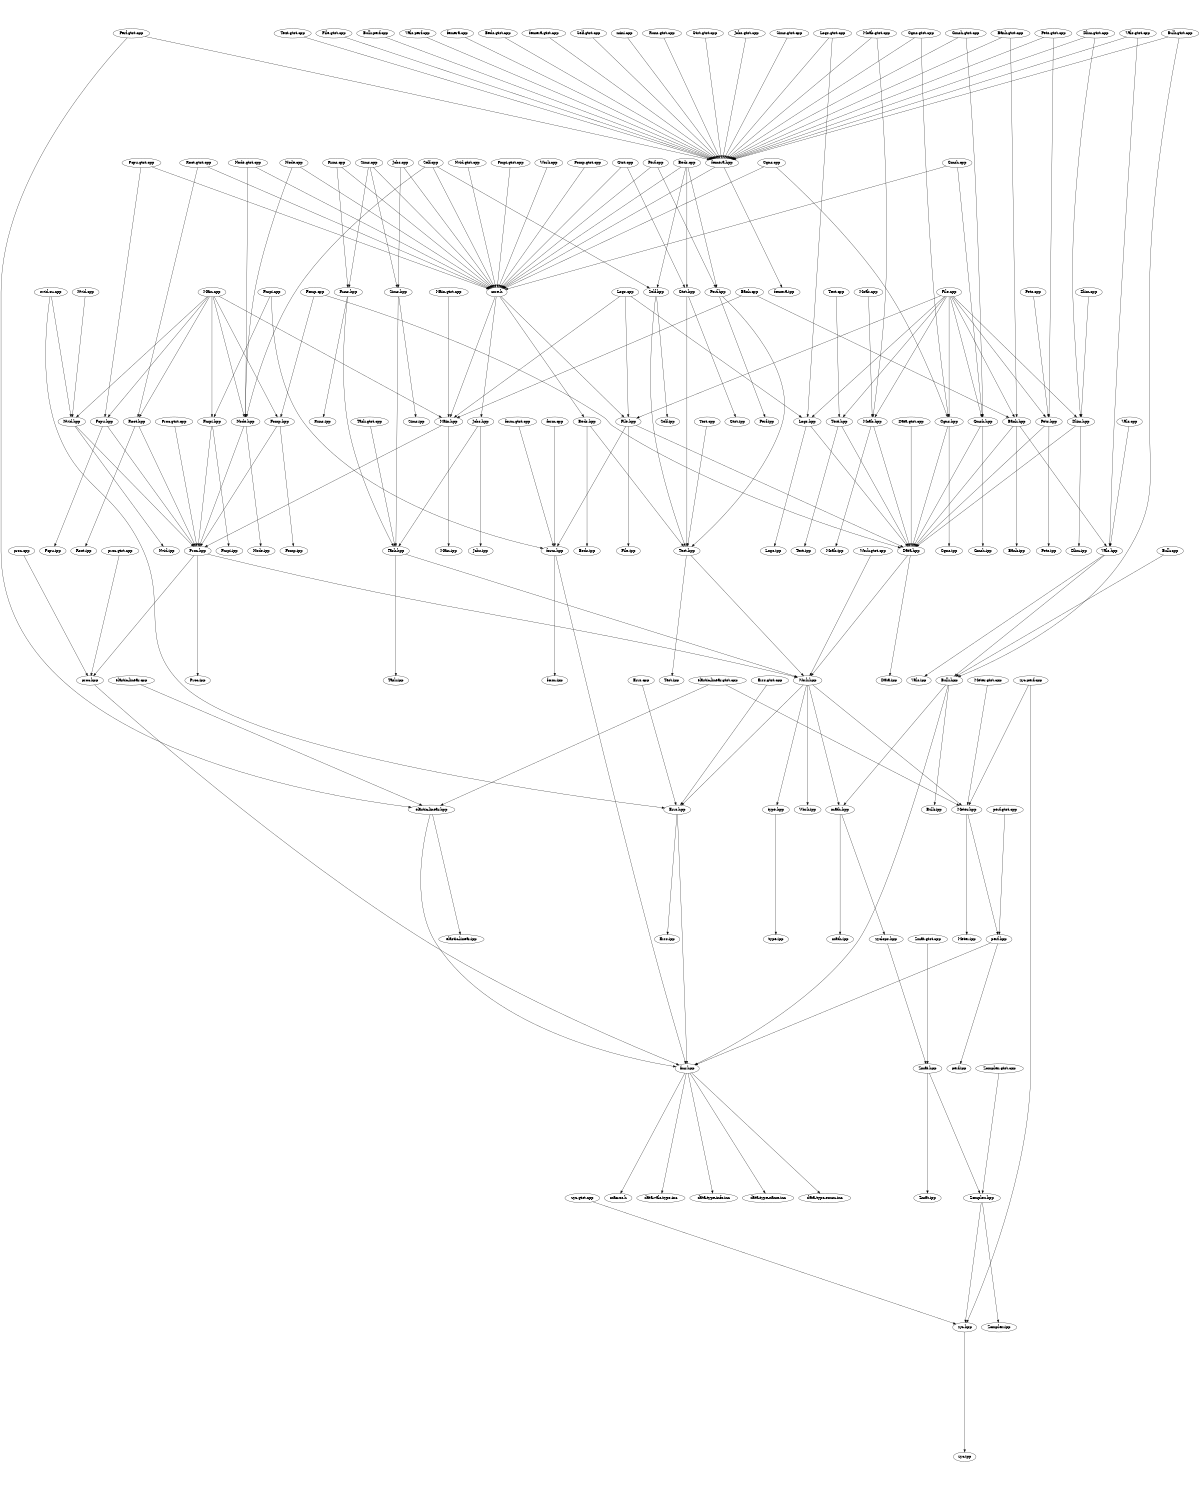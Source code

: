 digraph "source tree" {
    overlap=scale;
    size="8,10";
    ratio="fill";
    fontsize="16";
    fontname="Helvetica";
	clusterrank="local";
	"zyc.perf.cpp" -> "Meter.hpp"
	"Errs.gtst.cpp" -> "Errs.hpp"
	"Runs.gtst.cpp" -> "femera.hpp"
	"Work.gtst.cpp" -> "Work.hpp"
	"Zomplex.hpp" -> "zyc.hpp"
	"Moab.gtst.cpp" -> "femera.hpp"
	"Fcpu.hpp" -> "Proc.hpp"
	"Nvid.cpp" -> "Nvid.hpp"
	"fmr.hpp" -> "data-type-info.inc"
	"Self.hpp" -> "Self.ipp"
	"Task.hpp" -> "Task.ipp"
	"Root.hpp" -> "Root.ipp"
	"Task.hpp" -> "Work.hpp"
	"Vals.hpp" -> "Vals.ipp"
	"Root.hpp" -> "Proc.hpp"
	"zyc.hpp" -> "zyc.ipp"
	"Gtst.gtst.cpp" -> "femera.hpp"
	"File.cpp" -> "Pets.hpp"
	"Gtst.cpp" -> "Gtst.hpp"
	"proc.gtst.cpp" -> "proc.hpp"
	"Main.hpp" -> "Proc.hpp"
	"Jobs.hpp" -> "Task.hpp"
	"Cgns.cpp" -> "core.h"
	"Logs.hpp" -> "Data.hpp"
	"Perf.cpp" -> "Perf.hpp"
	"Proc.hpp" -> "proc.hpp"
	"Node.cpp" -> "Node.hpp"
	"File.cpp" -> "Dlim.hpp"
	"Vals.cpp" -> "Vals.hpp"
	"form.cpp" -> "form.hpp"
	"Sims.cpp" -> "Sims.hpp"
	"Node.gtst.cpp" -> "core.h"
	"File.cpp" -> "Logs.hpp"
	"Fomp.hpp" -> "Fomp.ipp"
	"Sims.cpp" -> "Runs.hpp"
	"Jobs.gtst.cpp" -> "femera.hpp"
	"Fomp.cpp" -> "Data.hpp"
	"Logs.cpp" -> "File.hpp"
	"Fmpi.gtst.cpp" -> "core.h"
	"core.h" -> "Beds.hpp"
	"Sims.gtst.cpp" -> "femera.hpp"
	"Fcpu.gtst.cpp" -> "Fcpu.hpp"
	"Gtst.hpp" -> "Test.hpp"
	"Jobs.cpp" -> "core.h"
	"Logs.hpp" -> "Logs.ipp"
	"Errs.hpp" -> "fmr.hpp"
	"Bank.hpp" -> "Data.hpp"
	"Sims.cpp" -> "core.h"
	"core.h" -> "File.hpp"
	"femera.hpp" -> "femera.ipp"
	"math.hpp" -> "zyclops.hpp"
	"Runs.hpp" -> "Runs.ipp"
	"Self.hpp" -> "Test.hpp"
	"File.cpp" -> "Text.hpp"
	"Moab.cpp" -> "Moab.hpp"
	"elastic-linear.gtst.cpp" -> "Meter.hpp"
	"Perf.hpp" -> "Test.hpp"
	"Main.cpp" -> "Fmpi.hpp"
	"Proc.hpp" -> "Proc.ipp"
	"Beds.hpp" -> "Test.hpp"
	"Cgns.gtst.cpp" -> "femera.hpp"
	"Text.gtst.cpp" -> "femera.hpp"
	"form.gtst.cpp" -> "form.hpp"
	"nvid.cu.cpp" -> "Nvid.hpp"
	"femera.hpp" -> "core.h"
	"Main.gtst.cpp" -> "Main.hpp"
	"fmr.hpp" -> "data-type-name.inc"
	"File.cpp" -> "Gmsh.hpp"
	"form.hpp" -> "fmr.hpp"
	"Fmpi.hpp" -> "Proc.hpp"
	"Logs.cpp" -> "Logs.hpp"
	"Self.cpp" -> "core.h"
	"Meter.hpp" -> "perf.hpp"
	"Dlim.cpp" -> "Dlim.hpp"
	"Runs.cpp" -> "Runs.hpp"
	"Pets.gtst.cpp" -> "femera.hpp"
	"core.h" -> "Main.hpp"
	"Test.hpp" -> "Work.hpp"
	"Sims.hpp" -> "Task.hpp"
	"File.cpp" -> "File.hpp"
	"Moab.hpp" -> "Data.hpp"
	"File.gtst.cpp" -> "femera.hpp"
	"Root.gtst.cpp" -> "core.h"
	"form.hpp" -> "form.ipp"
	"Beds.cpp" -> "Gtst.hpp"
	"Meter.hpp" -> "Meter.ipp"
	"Work.hpp" -> "Meter.hpp"
	"Fomp.hpp" -> "Proc.hpp"
	"Dlim.hpp" -> "Data.hpp"
	"Data.gtst.cpp" -> "Data.hpp"
	"Pets.hpp" -> "Data.hpp"
	"proc.hpp" -> "fmr.hpp"
	"zyclops.hpp" -> "Zmat.hpp"
	"Errs.hpp" -> "Errs.ipp"
	"Moab.hpp" -> "Moab.ipp"
	"Jobs.cpp" -> "Sims.hpp"
	"File.hpp" -> "Data.hpp"
	"Data.hpp" -> "Data.ipp"
	"Runs.hpp" -> "Task.hpp"
	"Perf.cpp" -> "core.h"
	"Work.hpp" -> "math.hpp"
	"Bulk.hpp" -> "Bulk.ipp"
	"Bulk.perf.cpp" -> "femera.hpp"
	"Fmpi.cpp" -> "form.hpp"
	"Work.hpp" -> "Work.ipp"
	"Task.gtst.cpp" -> "Task.hpp"
	"Node.hpp" -> "Proc.hpp"
	"Cgns.hpp" -> "Data.hpp"
	"File.cpp" -> "Cgns.hpp"
	"Beds.cpp" -> "Self.hpp"
	"Work.cpp" -> "core.h"
	"Gtst.hpp" -> "Gtst.ipp"
	"Bulk.cpp" -> "Bulk.hpp"
	"Main.cpp" -> "Root.hpp"
	"Bulk.hpp" -> "fmr.hpp"
	"Beds.cpp" -> "Perf.hpp"
	"Beds.hpp" -> "Beds.ipp"
	"core.h" -> "Jobs.hpp"
	"File.cpp" -> "Bank.hpp"
	"Dlim.hpp" -> "Dlim.ipp"
	"Perf.gtst.cpp" -> "elastic-linear.hpp"
	"Bulk.gtst.cpp" -> "femera.hpp"
	"Gmsh.hpp" -> "Data.hpp"
	"Dlim.gtst.cpp" -> "femera.hpp"
	"type.hpp" -> "type.ipp"
	"Data.hpp" -> "Work.hpp"
	"zyc.gtst.cpp" -> "zyc.hpp"
	"Perf.gtst.cpp" -> "femera.hpp"
	"Cgns.hpp" -> "Cgns.ipp"
	"Pets.cpp" -> "Pets.hpp"
	"Main.cpp" -> "Node.hpp"
	"Nvid.hpp" -> "Proc.hpp"
	"Work.hpp" -> "Errs.hpp"
	"Meter.gtst.cpp" -> "Meter.hpp"
	"Text.hpp" -> "Text.ipp"
	"Zmat.gtst.cpp" -> "Zmat.hpp"
	"Vals.hpp" -> "Bulk.hpp"
	"fmr.hpp" -> "data-type-enum.inc"
	"Node.gtst.cpp" -> "Node.hpp"
	"Bank.gtst.cpp" -> "femera.hpp"
	"Cgns.gtst.cpp" -> "Cgns.hpp"
	"Vals.perf.cpp" -> "femera.hpp"
	"Fmpi.cpp" -> "Fmpi.hpp"
	"Bulk.hpp" -> "math.hpp"
	"Root.gtst.cpp" -> "Root.hpp"
	"Fcpu.gtst.cpp" -> "core.h"
	"Bank.gtst.cpp" -> "Bank.hpp"
	"Gmsh.cpp" -> "Gmsh.hpp"
	"elastic-linear.cpp" -> "elastic-linear.hpp"
	"Bank.hpp" -> "Vals.hpp"
	"File.cpp" -> "Moab.hpp"
	"femera.cpp" -> "femera.hpp"
	"Node.hpp" -> "Node.ipp"
	"proc.cpp" -> "proc.hpp"
	"Fmpi.hpp" -> "Fmpi.ipp"
	"File.hpp" -> "File.ipp"
	"Test.cpp" -> "Test.hpp"
	"fmr.hpp" -> "macros.h"
	"Text.hpp" -> "Data.hpp"
	"Logs.gtst.cpp" -> "femera.hpp"
	"Zmat.hpp" -> "Zmat.ipp"
	"Zmat.hpp" -> "Zomplex.hpp"
	"Perf.hpp" -> "Perf.ipp"
	"Fomp.gtst.cpp" -> "core.h"
	"Main.cpp" -> "Main.hpp"
	"Self.cpp" -> "Node.hpp"
	"Sims.hpp" -> "Sims.ipp"
	"Jobs.hpp" -> "Jobs.ipp"
	"Self.cpp" -> "Self.hpp"
	"Pets.gtst.cpp" -> "Pets.hpp"
	"Node.cpp" -> "core.h"
	"Bulk.gtst.cpp" -> "Bulk.hpp"
	"Proc.hpp" -> "Work.hpp"
	"elastic-linear.hpp" -> "fmr.hpp"
	"Gmsh.cpp" -> "core.h"
	"Gmsh.gtst.cpp" -> "Gmsh.hpp"
	"Bank.hpp" -> "Bank.ipp"
	"Main.cpp" -> "Fomp.hpp"
	"Vals.gtst.cpp" -> "Vals.hpp"
	"Main.cpp" -> "Fcpu.hpp"
	"Beds.gtst.cpp" -> "femera.hpp"
	"Text.cpp" -> "Text.hpp"
	"Fcpu.hpp" -> "Fcpu.ipp"
	"femera.gtst.cpp" -> "femera.hpp"
	"Beds.cpp" -> "core.h"
	"Bank.cpp" -> "Main.hpp"
	"Zomplex.gtst.cpp" -> "Zomplex.hpp"
	"perf.hpp" -> "fmr.hpp"
	"fmr.hpp" -> "data-vals-type.inc"
	"Runs.cpp" -> "core.h"
	"Gmsh.gtst.cpp" -> "femera.hpp"
	"Zomplex.hpp" -> "Zomplex.ipp"
	"Test.hpp" -> "Test.ipp"
	"Gmsh.hpp" -> "Gmsh.ipp"
	"elastic-linear.gtst.cpp" -> "elastic-linear.hpp"
	"Fomp.cpp" -> "Fomp.hpp"
	"Gtst.cpp" -> "core.h"
	"Logs.gtst.cpp" -> "Logs.hpp"
	"Pets.hpp" -> "Pets.ipp"
	"Errs.cpp" -> "Errs.hpp"
	"Main.hpp" -> "Main.ipp"
	"Self.gtst.cpp" -> "femera.hpp"
	"Work.hpp" -> "type.hpp"
	"elastic-linear.hpp" -> "elastic-linear.ipp"
	"Bank.cpp" -> "Bank.hpp"
	"Moab.gtst.cpp" -> "Moab.hpp"
	"zyc.perf.cpp" -> "zyc.hpp"
	"Logs.cpp" -> "Main.hpp"
	"Cgns.cpp" -> "Cgns.hpp"
	"perf.hpp" -> "perf.ipp"
	"File.hpp" -> "form.hpp"
	"Vals.gtst.cpp" -> "femera.hpp"
	"Dlim.gtst.cpp" -> "Dlim.hpp"
	"mini.cpp" -> "femera.hpp"
	"nvid.cu.cpp" -> "Errs.hpp"
	"perf.gtst.cpp" -> "perf.hpp"
	"Proc.gtst.cpp" -> "Proc.hpp"
	"math.hpp" -> "math.ipp"
	"Nvid.hpp" -> "Nvid.ipp"
	"Nvid.gtst.cpp" -> "core.h"
	"Main.cpp" -> "Nvid.hpp"
}
